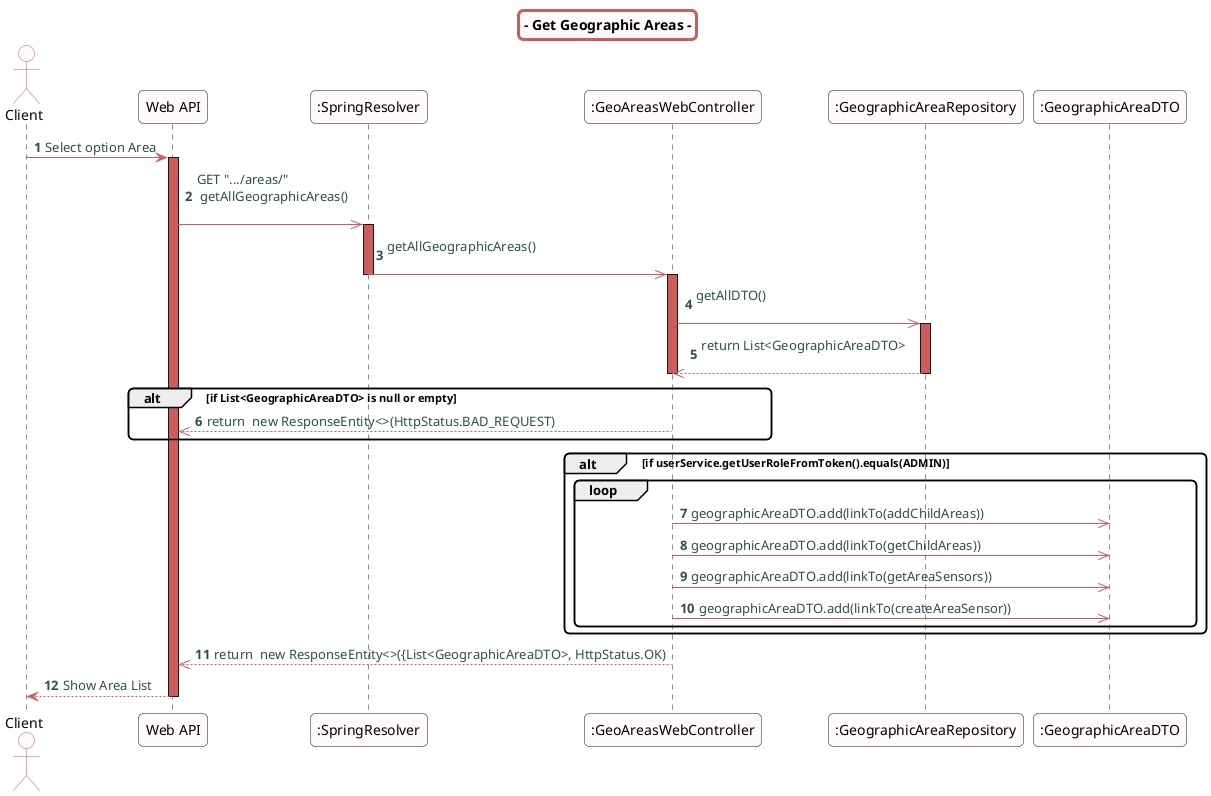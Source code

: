 @startuml
skinparam titleBorderRoundCorner 10
skinparam titleBorderThickness 3
skinparam titleBorderColor indianred
skinparam titleBackgroundColor snow
skinparam FontName quicksand

skinparam actor {
  BorderColor indianred
  backgroundColor Snow
  }

skinparam sequence {
  LifeLineBackgroundColor indianred
  ParticipantBackgroundColor snow
}

skinparam roundcorner 10

skinparam component {
  arrowThickness 1
  ArrowFontName Verdana
  ArrowColor indianred
  ArrowFontColor darkslategrey
}


autonumber
title - Get Geographic Areas -
actor "Client"

"Client" -> "Web API": Select option Area

activate "Web API"
"Web API" ->> ":SpringResolver":  GET ".../areas/" \n getAllGeographicAreas() \n
activate ":SpringResolver"
":SpringResolver" ->> ":GeoAreasWebController": getAllGeographicAreas() \n
deactivate ":SpringResolver"
activate ":GeoAreasWebController"
":GeoAreasWebController" ->> ":GeographicAreaRepository": getAllDTO() \n
activate ":GeographicAreaRepository"
":GeographicAreaRepository" -->> ":GeoAreasWebController":  return List<GeographicAreaDTO> \n
deactivate ":GeographicAreaRepository"
deactivate ":GeoAreasWebController"
alt if List<GeographicAreaDTO> is null or empty
":GeoAreasWebController" -->> "Web API": return  new ResponseEntity<>(HttpStatus.BAD_REQUEST)
end


alt if userService.getUserRoleFromToken().equals(ADMIN)
loop

":GeoAreasWebController" ->> ":GeographicAreaDTO": geographicAreaDTO.add(linkTo(addChildAreas))
":GeoAreasWebController" ->> ":GeographicAreaDTO": geographicAreaDTO.add(linkTo(getChildAreas))
":GeoAreasWebController" ->> ":GeographicAreaDTO": geographicAreaDTO.add(linkTo(getAreaSensors))
":GeoAreasWebController" ->> ":GeographicAreaDTO": geographicAreaDTO.add(linkTo(createAreaSensor))
end
end
":GeoAreasWebController" -->> "Web API": return  new ResponseEntity<>({List<GeographicAreaDTO>, HttpStatus.OK)

"Web API" --> "Client": Show Area List
deactivate "Web API"

@enduml